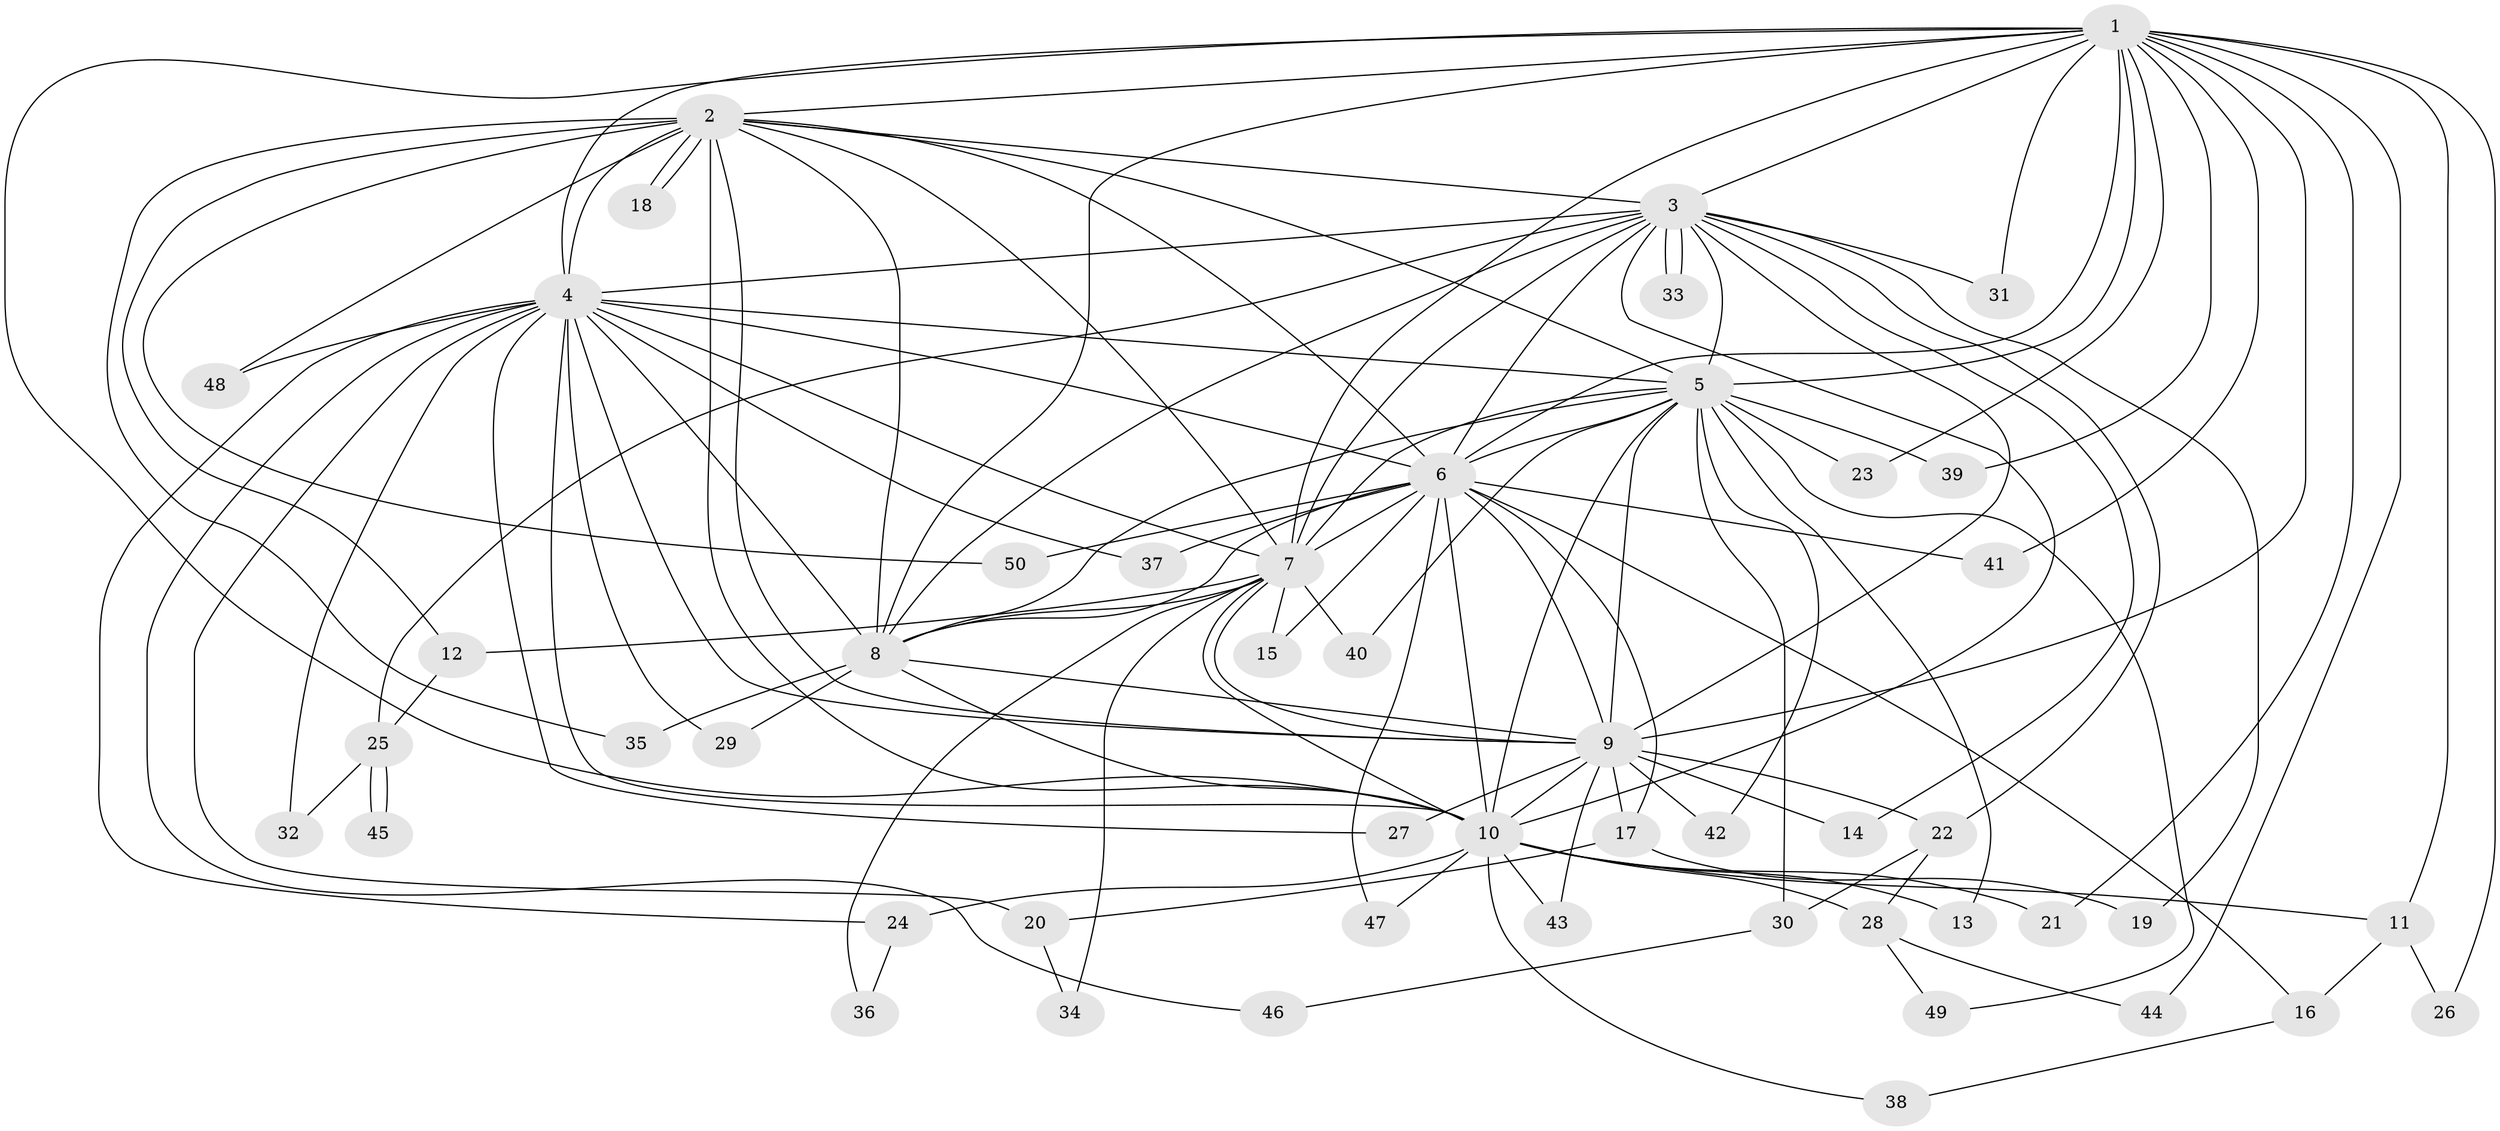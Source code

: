 // Generated by graph-tools (version 1.1) at 2025/13/03/09/25 04:13:54]
// undirected, 50 vertices, 125 edges
graph export_dot {
graph [start="1"]
  node [color=gray90,style=filled];
  1;
  2;
  3;
  4;
  5;
  6;
  7;
  8;
  9;
  10;
  11;
  12;
  13;
  14;
  15;
  16;
  17;
  18;
  19;
  20;
  21;
  22;
  23;
  24;
  25;
  26;
  27;
  28;
  29;
  30;
  31;
  32;
  33;
  34;
  35;
  36;
  37;
  38;
  39;
  40;
  41;
  42;
  43;
  44;
  45;
  46;
  47;
  48;
  49;
  50;
  1 -- 2;
  1 -- 3;
  1 -- 4;
  1 -- 5;
  1 -- 6;
  1 -- 7;
  1 -- 8;
  1 -- 9;
  1 -- 10;
  1 -- 11;
  1 -- 21;
  1 -- 23;
  1 -- 26;
  1 -- 31;
  1 -- 39;
  1 -- 41;
  1 -- 44;
  2 -- 3;
  2 -- 4;
  2 -- 5;
  2 -- 6;
  2 -- 7;
  2 -- 8;
  2 -- 9;
  2 -- 10;
  2 -- 12;
  2 -- 18;
  2 -- 18;
  2 -- 35;
  2 -- 48;
  2 -- 50;
  3 -- 4;
  3 -- 5;
  3 -- 6;
  3 -- 7;
  3 -- 8;
  3 -- 9;
  3 -- 10;
  3 -- 14;
  3 -- 19;
  3 -- 22;
  3 -- 25;
  3 -- 31;
  3 -- 33;
  3 -- 33;
  4 -- 5;
  4 -- 6;
  4 -- 7;
  4 -- 8;
  4 -- 9;
  4 -- 10;
  4 -- 20;
  4 -- 24;
  4 -- 27;
  4 -- 29;
  4 -- 32;
  4 -- 37;
  4 -- 46;
  4 -- 48;
  5 -- 6;
  5 -- 7;
  5 -- 8;
  5 -- 9;
  5 -- 10;
  5 -- 13;
  5 -- 23;
  5 -- 30;
  5 -- 39;
  5 -- 40;
  5 -- 42;
  5 -- 49;
  6 -- 7;
  6 -- 8;
  6 -- 9;
  6 -- 10;
  6 -- 15;
  6 -- 16;
  6 -- 17;
  6 -- 37;
  6 -- 41;
  6 -- 47;
  6 -- 50;
  7 -- 8;
  7 -- 9;
  7 -- 10;
  7 -- 12;
  7 -- 15;
  7 -- 34;
  7 -- 36;
  7 -- 40;
  8 -- 9;
  8 -- 10;
  8 -- 29;
  8 -- 35;
  9 -- 10;
  9 -- 14;
  9 -- 17;
  9 -- 22;
  9 -- 27;
  9 -- 42;
  9 -- 43;
  10 -- 11;
  10 -- 13;
  10 -- 21;
  10 -- 24;
  10 -- 28;
  10 -- 38;
  10 -- 43;
  10 -- 47;
  11 -- 16;
  11 -- 26;
  12 -- 25;
  16 -- 38;
  17 -- 19;
  17 -- 20;
  20 -- 34;
  22 -- 28;
  22 -- 30;
  24 -- 36;
  25 -- 32;
  25 -- 45;
  25 -- 45;
  28 -- 44;
  28 -- 49;
  30 -- 46;
}
